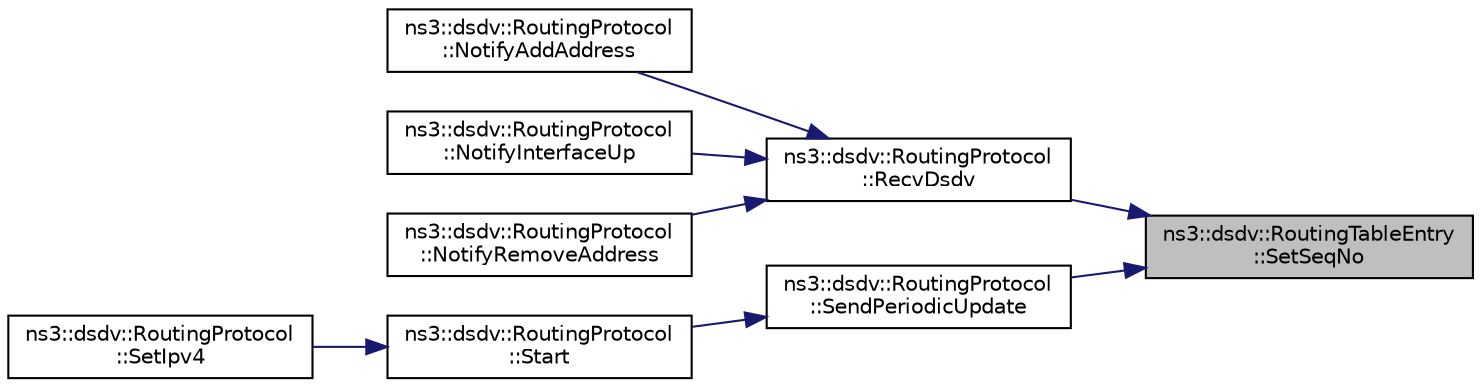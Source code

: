 digraph "ns3::dsdv::RoutingTableEntry::SetSeqNo"
{
 // LATEX_PDF_SIZE
  edge [fontname="Helvetica",fontsize="10",labelfontname="Helvetica",labelfontsize="10"];
  node [fontname="Helvetica",fontsize="10",shape=record];
  rankdir="RL";
  Node1 [label="ns3::dsdv::RoutingTableEntry\l::SetSeqNo",height=0.2,width=0.4,color="black", fillcolor="grey75", style="filled", fontcolor="black",tooltip="Set sequence number."];
  Node1 -> Node2 [dir="back",color="midnightblue",fontsize="10",style="solid",fontname="Helvetica"];
  Node2 [label="ns3::dsdv::RoutingProtocol\l::RecvDsdv",height=0.2,width=0.4,color="black", fillcolor="white", style="filled",URL="$classns3_1_1dsdv_1_1_routing_protocol.html#ad27475d64bfd478b57d73f3cc08d4c99",tooltip="Receive and process dsdv control packet."];
  Node2 -> Node3 [dir="back",color="midnightblue",fontsize="10",style="solid",fontname="Helvetica"];
  Node3 [label="ns3::dsdv::RoutingProtocol\l::NotifyAddAddress",height=0.2,width=0.4,color="black", fillcolor="white", style="filled",URL="$classns3_1_1dsdv_1_1_routing_protocol.html#aaf6b464336448d3cf4e6370b00943253",tooltip=" "];
  Node2 -> Node4 [dir="back",color="midnightblue",fontsize="10",style="solid",fontname="Helvetica"];
  Node4 [label="ns3::dsdv::RoutingProtocol\l::NotifyInterfaceUp",height=0.2,width=0.4,color="black", fillcolor="white", style="filled",URL="$classns3_1_1dsdv_1_1_routing_protocol.html#a9a3edd95b3a0714d5aff5293e96883d2",tooltip=" "];
  Node2 -> Node5 [dir="back",color="midnightblue",fontsize="10",style="solid",fontname="Helvetica"];
  Node5 [label="ns3::dsdv::RoutingProtocol\l::NotifyRemoveAddress",height=0.2,width=0.4,color="black", fillcolor="white", style="filled",URL="$classns3_1_1dsdv_1_1_routing_protocol.html#a27292ecea0925d440a272b57f1b96aab",tooltip=" "];
  Node1 -> Node6 [dir="back",color="midnightblue",fontsize="10",style="solid",fontname="Helvetica"];
  Node6 [label="ns3::dsdv::RoutingProtocol\l::SendPeriodicUpdate",height=0.2,width=0.4,color="black", fillcolor="white", style="filled",URL="$classns3_1_1dsdv_1_1_routing_protocol.html#a370e3ca262a505ec0fd30456f82b2aed",tooltip="Broadcasts the entire routing table for every PeriodicUpdateInterval."];
  Node6 -> Node7 [dir="back",color="midnightblue",fontsize="10",style="solid",fontname="Helvetica"];
  Node7 [label="ns3::dsdv::RoutingProtocol\l::Start",height=0.2,width=0.4,color="black", fillcolor="white", style="filled",URL="$classns3_1_1dsdv_1_1_routing_protocol.html#a1e6145b4ecb927243c4758012036c45a",tooltip="Start protocol operation."];
  Node7 -> Node8 [dir="back",color="midnightblue",fontsize="10",style="solid",fontname="Helvetica"];
  Node8 [label="ns3::dsdv::RoutingProtocol\l::SetIpv4",height=0.2,width=0.4,color="black", fillcolor="white", style="filled",URL="$classns3_1_1dsdv_1_1_routing_protocol.html#aab88c62fbd0567cf31d185cb58b23a44",tooltip=" "];
}
